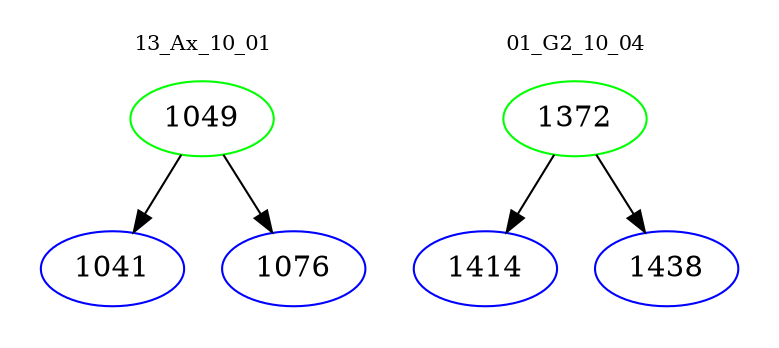 digraph{
subgraph cluster_0 {
color = white
label = "13_Ax_10_01";
fontsize=10;
T0_1049 [label="1049", color="green"]
T0_1049 -> T0_1041 [color="black"]
T0_1041 [label="1041", color="blue"]
T0_1049 -> T0_1076 [color="black"]
T0_1076 [label="1076", color="blue"]
}
subgraph cluster_1 {
color = white
label = "01_G2_10_04";
fontsize=10;
T1_1372 [label="1372", color="green"]
T1_1372 -> T1_1414 [color="black"]
T1_1414 [label="1414", color="blue"]
T1_1372 -> T1_1438 [color="black"]
T1_1438 [label="1438", color="blue"]
}
}
